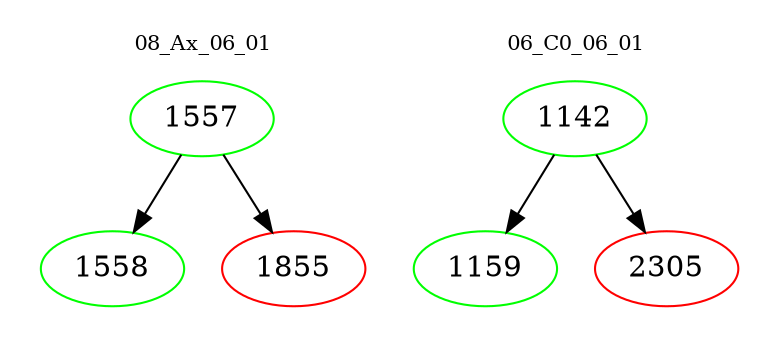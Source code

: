 digraph{
subgraph cluster_0 {
color = white
label = "08_Ax_06_01";
fontsize=10;
T0_1557 [label="1557", color="green"]
T0_1557 -> T0_1558 [color="black"]
T0_1558 [label="1558", color="green"]
T0_1557 -> T0_1855 [color="black"]
T0_1855 [label="1855", color="red"]
}
subgraph cluster_1 {
color = white
label = "06_C0_06_01";
fontsize=10;
T1_1142 [label="1142", color="green"]
T1_1142 -> T1_1159 [color="black"]
T1_1159 [label="1159", color="green"]
T1_1142 -> T1_2305 [color="black"]
T1_2305 [label="2305", color="red"]
}
}

